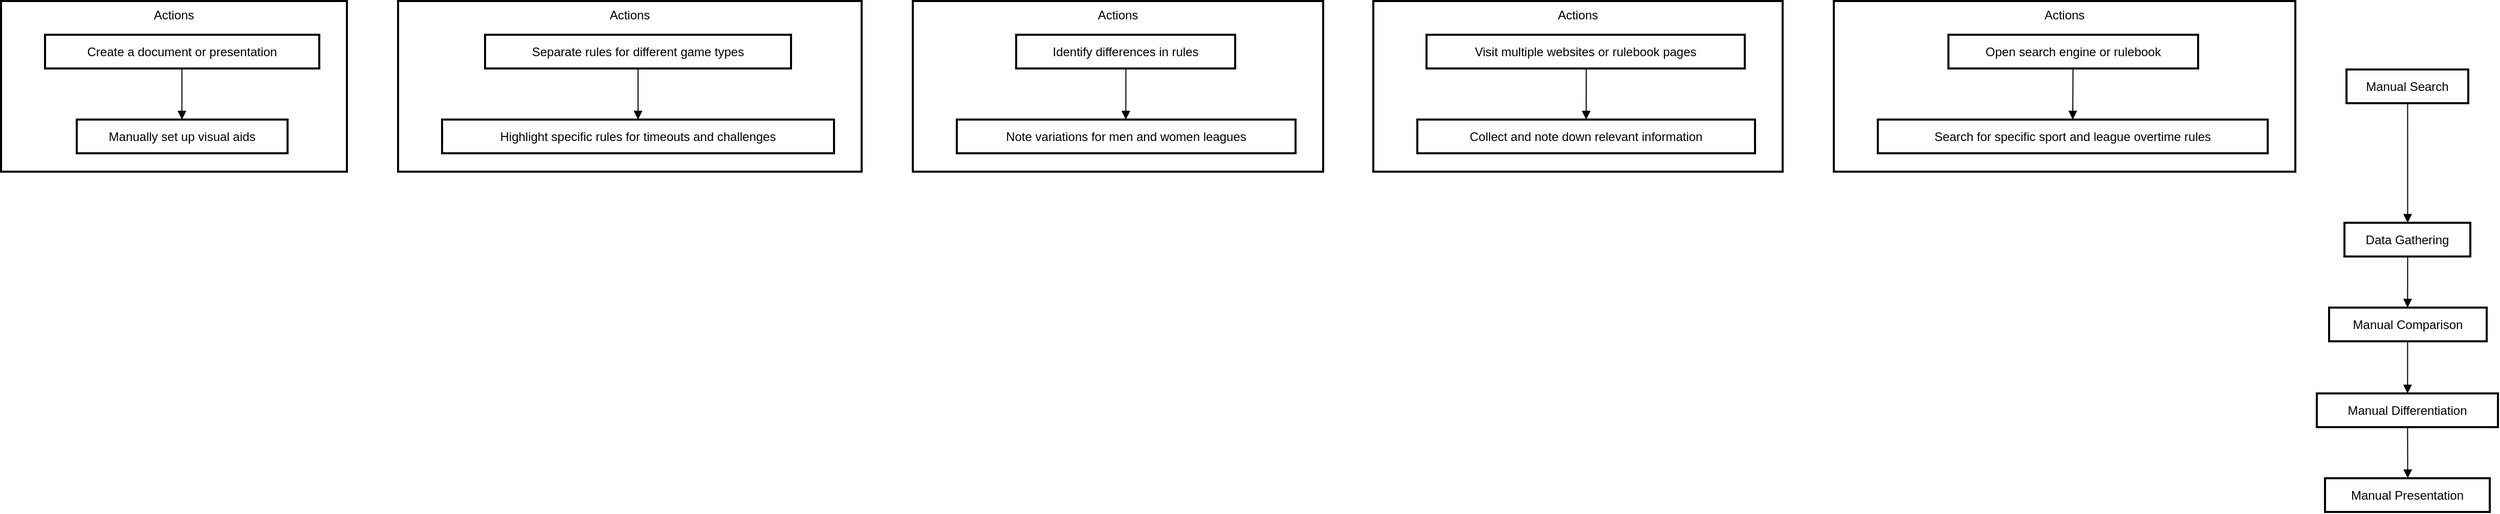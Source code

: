 <mxfile version="24.4.0" type="device">
  <diagram name="Page-1" id="EN-lt7A6xZqLqUggh32A">
    <mxGraphModel dx="1036" dy="702" grid="1" gridSize="10" guides="1" tooltips="1" connect="1" arrows="1" fold="1" page="1" pageScale="1" pageWidth="850" pageHeight="1100" math="0" shadow="0">
      <root>
        <mxCell id="0" />
        <mxCell id="1" parent="0" />
        <mxCell id="EVBB7GhpVuxBkHp4H8F6-1" value="Actions" style="whiteSpace=wrap;strokeWidth=2;verticalAlign=top;" vertex="1" parent="1">
          <mxGeometry x="20" y="20" width="338" height="167" as="geometry" />
        </mxCell>
        <mxCell id="EVBB7GhpVuxBkHp4H8F6-2" value="Manually set up visual aids" style="whiteSpace=wrap;strokeWidth=2;" vertex="1" parent="EVBB7GhpVuxBkHp4H8F6-1">
          <mxGeometry x="74" y="116" width="206" height="33" as="geometry" />
        </mxCell>
        <mxCell id="EVBB7GhpVuxBkHp4H8F6-3" value="Create a document or presentation" style="whiteSpace=wrap;strokeWidth=2;" vertex="1" parent="EVBB7GhpVuxBkHp4H8F6-1">
          <mxGeometry x="43" y="33" width="268" height="33" as="geometry" />
        </mxCell>
        <mxCell id="EVBB7GhpVuxBkHp4H8F6-4" value="" style="curved=1;startArrow=none;endArrow=block;exitX=0.499;exitY=1.012;entryX=0.499;entryY=0.012;rounded=0;" edge="1" parent="EVBB7GhpVuxBkHp4H8F6-1" source="EVBB7GhpVuxBkHp4H8F6-3" target="EVBB7GhpVuxBkHp4H8F6-2">
          <mxGeometry relative="1" as="geometry">
            <Array as="points" />
          </mxGeometry>
        </mxCell>
        <mxCell id="EVBB7GhpVuxBkHp4H8F6-5" value="Actions" style="whiteSpace=wrap;strokeWidth=2;verticalAlign=top;" vertex="1" parent="1">
          <mxGeometry x="408" y="20" width="453" height="167" as="geometry" />
        </mxCell>
        <mxCell id="EVBB7GhpVuxBkHp4H8F6-6" value="Highlight specific rules for timeouts and challenges" style="whiteSpace=wrap;strokeWidth=2;" vertex="1" parent="EVBB7GhpVuxBkHp4H8F6-5">
          <mxGeometry x="43" y="116" width="383" height="33" as="geometry" />
        </mxCell>
        <mxCell id="EVBB7GhpVuxBkHp4H8F6-7" value="Separate rules for different game types" style="whiteSpace=wrap;strokeWidth=2;" vertex="1" parent="EVBB7GhpVuxBkHp4H8F6-5">
          <mxGeometry x="85" y="33" width="299" height="33" as="geometry" />
        </mxCell>
        <mxCell id="EVBB7GhpVuxBkHp4H8F6-8" value="" style="curved=1;startArrow=none;endArrow=block;exitX=0.5;exitY=1.012;entryX=0.5;entryY=0.012;rounded=0;" edge="1" parent="EVBB7GhpVuxBkHp4H8F6-5" source="EVBB7GhpVuxBkHp4H8F6-7" target="EVBB7GhpVuxBkHp4H8F6-6">
          <mxGeometry relative="1" as="geometry">
            <Array as="points" />
          </mxGeometry>
        </mxCell>
        <mxCell id="EVBB7GhpVuxBkHp4H8F6-9" value="Actions" style="whiteSpace=wrap;strokeWidth=2;verticalAlign=top;" vertex="1" parent="1">
          <mxGeometry x="911" y="20" width="401" height="167" as="geometry" />
        </mxCell>
        <mxCell id="EVBB7GhpVuxBkHp4H8F6-10" value="Note variations for men and women leagues" style="whiteSpace=wrap;strokeWidth=2;" vertex="1" parent="EVBB7GhpVuxBkHp4H8F6-9">
          <mxGeometry x="43" y="116" width="331" height="33" as="geometry" />
        </mxCell>
        <mxCell id="EVBB7GhpVuxBkHp4H8F6-11" value="Identify differences in rules" style="whiteSpace=wrap;strokeWidth=2;" vertex="1" parent="EVBB7GhpVuxBkHp4H8F6-9">
          <mxGeometry x="101" y="33" width="214" height="33" as="geometry" />
        </mxCell>
        <mxCell id="EVBB7GhpVuxBkHp4H8F6-12" value="" style="curved=1;startArrow=none;endArrow=block;exitX=0.501;exitY=1.012;entryX=0.499;entryY=0.012;rounded=0;" edge="1" parent="EVBB7GhpVuxBkHp4H8F6-9" source="EVBB7GhpVuxBkHp4H8F6-11" target="EVBB7GhpVuxBkHp4H8F6-10">
          <mxGeometry relative="1" as="geometry">
            <Array as="points" />
          </mxGeometry>
        </mxCell>
        <mxCell id="EVBB7GhpVuxBkHp4H8F6-13" value="Actions" style="whiteSpace=wrap;strokeWidth=2;verticalAlign=top;" vertex="1" parent="1">
          <mxGeometry x="1361" y="20" width="400" height="167" as="geometry" />
        </mxCell>
        <mxCell id="EVBB7GhpVuxBkHp4H8F6-14" value="Collect and note down relevant information" style="whiteSpace=wrap;strokeWidth=2;" vertex="1" parent="EVBB7GhpVuxBkHp4H8F6-13">
          <mxGeometry x="43" y="116" width="330" height="33" as="geometry" />
        </mxCell>
        <mxCell id="EVBB7GhpVuxBkHp4H8F6-15" value="Visit multiple websites or rulebook pages" style="whiteSpace=wrap;strokeWidth=2;" vertex="1" parent="EVBB7GhpVuxBkHp4H8F6-13">
          <mxGeometry x="52" y="33" width="311" height="33" as="geometry" />
        </mxCell>
        <mxCell id="EVBB7GhpVuxBkHp4H8F6-16" value="" style="curved=1;startArrow=none;endArrow=block;exitX=0.502;exitY=1.012;entryX=0.5;entryY=0.012;rounded=0;" edge="1" parent="EVBB7GhpVuxBkHp4H8F6-13" source="EVBB7GhpVuxBkHp4H8F6-15" target="EVBB7GhpVuxBkHp4H8F6-14">
          <mxGeometry relative="1" as="geometry">
            <Array as="points" />
          </mxGeometry>
        </mxCell>
        <mxCell id="EVBB7GhpVuxBkHp4H8F6-17" value="Actions" style="whiteSpace=wrap;strokeWidth=2;verticalAlign=top;" vertex="1" parent="1">
          <mxGeometry x="1811" y="20" width="451" height="167" as="geometry" />
        </mxCell>
        <mxCell id="EVBB7GhpVuxBkHp4H8F6-18" value="Search for specific sport and league overtime rules" style="whiteSpace=wrap;strokeWidth=2;" vertex="1" parent="EVBB7GhpVuxBkHp4H8F6-17">
          <mxGeometry x="43" y="116" width="381" height="33" as="geometry" />
        </mxCell>
        <mxCell id="EVBB7GhpVuxBkHp4H8F6-19" value="Open search engine or rulebook" style="whiteSpace=wrap;strokeWidth=2;" vertex="1" parent="EVBB7GhpVuxBkHp4H8F6-17">
          <mxGeometry x="112" y="33" width="244" height="33" as="geometry" />
        </mxCell>
        <mxCell id="EVBB7GhpVuxBkHp4H8F6-20" value="" style="curved=1;startArrow=none;endArrow=block;exitX=0.499;exitY=1.012;entryX=0.5;entryY=0.012;rounded=0;" edge="1" parent="EVBB7GhpVuxBkHp4H8F6-17" source="EVBB7GhpVuxBkHp4H8F6-19" target="EVBB7GhpVuxBkHp4H8F6-18">
          <mxGeometry relative="1" as="geometry">
            <Array as="points" />
          </mxGeometry>
        </mxCell>
        <mxCell id="EVBB7GhpVuxBkHp4H8F6-21" value="Manual Search" style="whiteSpace=wrap;strokeWidth=2;" vertex="1" parent="1">
          <mxGeometry x="2312" y="87" width="119" height="33" as="geometry" />
        </mxCell>
        <mxCell id="EVBB7GhpVuxBkHp4H8F6-22" value="Data Gathering" style="whiteSpace=wrap;strokeWidth=2;" vertex="1" parent="1">
          <mxGeometry x="2310" y="237" width="123" height="33" as="geometry" />
        </mxCell>
        <mxCell id="EVBB7GhpVuxBkHp4H8F6-23" value="Manual Comparison" style="whiteSpace=wrap;strokeWidth=2;" vertex="1" parent="1">
          <mxGeometry x="2295" y="320" width="154" height="33" as="geometry" />
        </mxCell>
        <mxCell id="EVBB7GhpVuxBkHp4H8F6-24" value="Manual Differentiation" style="whiteSpace=wrap;strokeWidth=2;" vertex="1" parent="1">
          <mxGeometry x="2283" y="404" width="177" height="33" as="geometry" />
        </mxCell>
        <mxCell id="EVBB7GhpVuxBkHp4H8F6-25" value="Manual Presentation" style="whiteSpace=wrap;strokeWidth=2;" vertex="1" parent="1">
          <mxGeometry x="2291" y="487" width="161" height="33" as="geometry" />
        </mxCell>
        <mxCell id="EVBB7GhpVuxBkHp4H8F6-26" value="" style="curved=1;startArrow=none;endArrow=block;exitX=0.502;exitY=1.003;entryX=0.502;entryY=-0.006;rounded=0;" edge="1" parent="1" source="EVBB7GhpVuxBkHp4H8F6-21" target="EVBB7GhpVuxBkHp4H8F6-22">
          <mxGeometry relative="1" as="geometry">
            <Array as="points" />
          </mxGeometry>
        </mxCell>
        <mxCell id="EVBB7GhpVuxBkHp4H8F6-27" value="" style="curved=1;startArrow=none;endArrow=block;exitX=0.502;exitY=1.006;entryX=0.498;entryY=0.006;rounded=0;" edge="1" parent="1" source="EVBB7GhpVuxBkHp4H8F6-22" target="EVBB7GhpVuxBkHp4H8F6-23">
          <mxGeometry relative="1" as="geometry">
            <Array as="points" />
          </mxGeometry>
        </mxCell>
        <mxCell id="EVBB7GhpVuxBkHp4H8F6-28" value="" style="curved=1;startArrow=none;endArrow=block;exitX=0.498;exitY=1.018;entryX=0.501;entryY=-0.012;rounded=0;" edge="1" parent="1" source="EVBB7GhpVuxBkHp4H8F6-23" target="EVBB7GhpVuxBkHp4H8F6-24">
          <mxGeometry relative="1" as="geometry">
            <Array as="points" />
          </mxGeometry>
        </mxCell>
        <mxCell id="EVBB7GhpVuxBkHp4H8F6-29" value="" style="curved=1;startArrow=none;endArrow=block;exitX=0.501;exitY=1.0;entryX=0.502;entryY=2.312e-7;rounded=0;" edge="1" parent="1" source="EVBB7GhpVuxBkHp4H8F6-24" target="EVBB7GhpVuxBkHp4H8F6-25">
          <mxGeometry relative="1" as="geometry">
            <Array as="points" />
          </mxGeometry>
        </mxCell>
      </root>
    </mxGraphModel>
  </diagram>
</mxfile>
